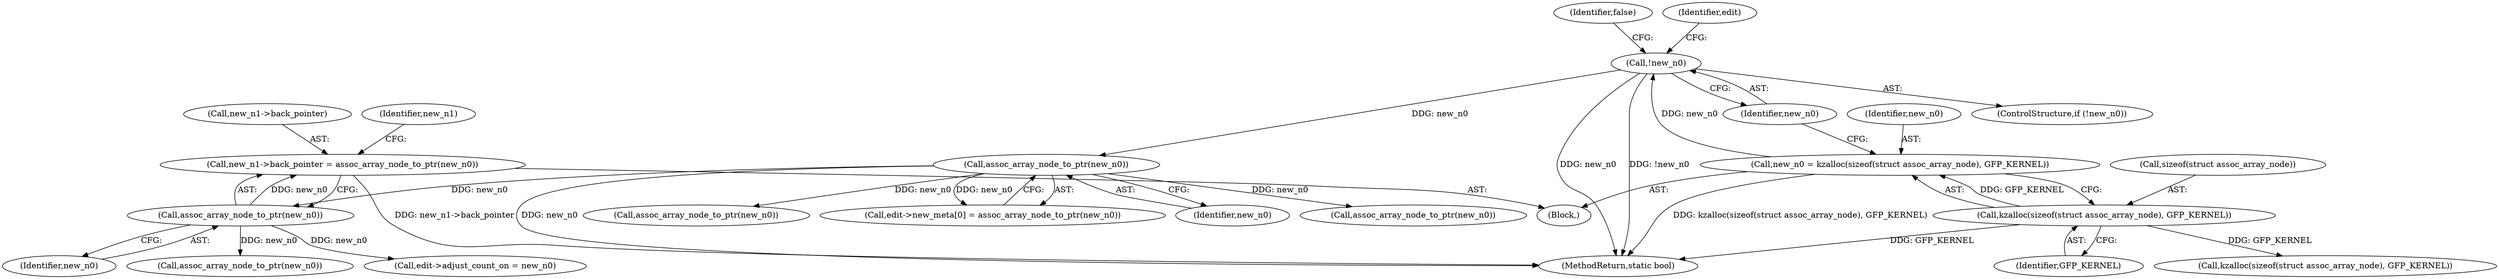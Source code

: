 digraph "0_linux_8d4a2ec1e0b41b0cf9a0c5cd4511da7f8e4f3de2@pointer" {
"1000885" [label="(Call,new_n1->back_pointer = assoc_array_node_to_ptr(new_n0))"];
"1000889" [label="(Call,assoc_array_node_to_ptr(new_n0))"];
"1000280" [label="(Call,assoc_array_node_to_ptr(new_n0))"];
"1000270" [label="(Call,!new_n0)"];
"1000263" [label="(Call,new_n0 = kzalloc(sizeof(struct assoc_array_node), GFP_KERNEL))"];
"1000265" [label="(Call,kzalloc(sizeof(struct assoc_array_node), GFP_KERNEL))"];
"1000263" [label="(Call,new_n0 = kzalloc(sizeof(struct assoc_array_node), GFP_KERNEL))"];
"1000271" [label="(Identifier,new_n0)"];
"1000942" [label="(Call,assoc_array_node_to_ptr(new_n0))"];
"1000280" [label="(Call,assoc_array_node_to_ptr(new_n0))"];
"1001109" [label="(Call,assoc_array_node_to_ptr(new_n0))"];
"1000270" [label="(Call,!new_n0)"];
"1000890" [label="(Identifier,new_n0)"];
"1000265" [label="(Call,kzalloc(sizeof(struct assoc_array_node), GFP_KERNEL))"];
"1000889" [label="(Call,assoc_array_node_to_ptr(new_n0))"];
"1000268" [label="(Identifier,GFP_KERNEL)"];
"1000264" [label="(Identifier,new_n0)"];
"1000425" [label="(Call,assoc_array_node_to_ptr(new_n0))"];
"1000273" [label="(Identifier,false)"];
"1000281" [label="(Identifier,new_n0)"];
"1000277" [label="(Identifier,edit)"];
"1000886" [label="(Call,new_n1->back_pointer)"];
"1000274" [label="(Call,edit->new_meta[0] = assoc_array_node_to_ptr(new_n0))"];
"1000284" [label="(Call,kzalloc(sizeof(struct assoc_array_node), GFP_KERNEL))"];
"1000266" [label="(Call,sizeof(struct assoc_array_node))"];
"1000269" [label="(ControlStructure,if (!new_n0))"];
"1000907" [label="(Call,edit->adjust_count_on = new_n0)"];
"1000885" [label="(Call,new_n1->back_pointer = assoc_array_node_to_ptr(new_n0))"];
"1001251" [label="(MethodReturn,static bool)"];
"1000893" [label="(Identifier,new_n1)"];
"1000122" [label="(Block,)"];
"1000885" -> "1000122"  [label="AST: "];
"1000885" -> "1000889"  [label="CFG: "];
"1000886" -> "1000885"  [label="AST: "];
"1000889" -> "1000885"  [label="AST: "];
"1000893" -> "1000885"  [label="CFG: "];
"1000885" -> "1001251"  [label="DDG: new_n1->back_pointer"];
"1000889" -> "1000885"  [label="DDG: new_n0"];
"1000889" -> "1000890"  [label="CFG: "];
"1000890" -> "1000889"  [label="AST: "];
"1000280" -> "1000889"  [label="DDG: new_n0"];
"1000889" -> "1000907"  [label="DDG: new_n0"];
"1000889" -> "1000942"  [label="DDG: new_n0"];
"1000280" -> "1000274"  [label="AST: "];
"1000280" -> "1000281"  [label="CFG: "];
"1000281" -> "1000280"  [label="AST: "];
"1000274" -> "1000280"  [label="CFG: "];
"1000280" -> "1001251"  [label="DDG: new_n0"];
"1000280" -> "1000274"  [label="DDG: new_n0"];
"1000270" -> "1000280"  [label="DDG: new_n0"];
"1000280" -> "1000425"  [label="DDG: new_n0"];
"1000280" -> "1001109"  [label="DDG: new_n0"];
"1000270" -> "1000269"  [label="AST: "];
"1000270" -> "1000271"  [label="CFG: "];
"1000271" -> "1000270"  [label="AST: "];
"1000273" -> "1000270"  [label="CFG: "];
"1000277" -> "1000270"  [label="CFG: "];
"1000270" -> "1001251"  [label="DDG: !new_n0"];
"1000270" -> "1001251"  [label="DDG: new_n0"];
"1000263" -> "1000270"  [label="DDG: new_n0"];
"1000263" -> "1000122"  [label="AST: "];
"1000263" -> "1000265"  [label="CFG: "];
"1000264" -> "1000263"  [label="AST: "];
"1000265" -> "1000263"  [label="AST: "];
"1000271" -> "1000263"  [label="CFG: "];
"1000263" -> "1001251"  [label="DDG: kzalloc(sizeof(struct assoc_array_node), GFP_KERNEL)"];
"1000265" -> "1000263"  [label="DDG: GFP_KERNEL"];
"1000265" -> "1000268"  [label="CFG: "];
"1000266" -> "1000265"  [label="AST: "];
"1000268" -> "1000265"  [label="AST: "];
"1000265" -> "1001251"  [label="DDG: GFP_KERNEL"];
"1000265" -> "1000284"  [label="DDG: GFP_KERNEL"];
}
